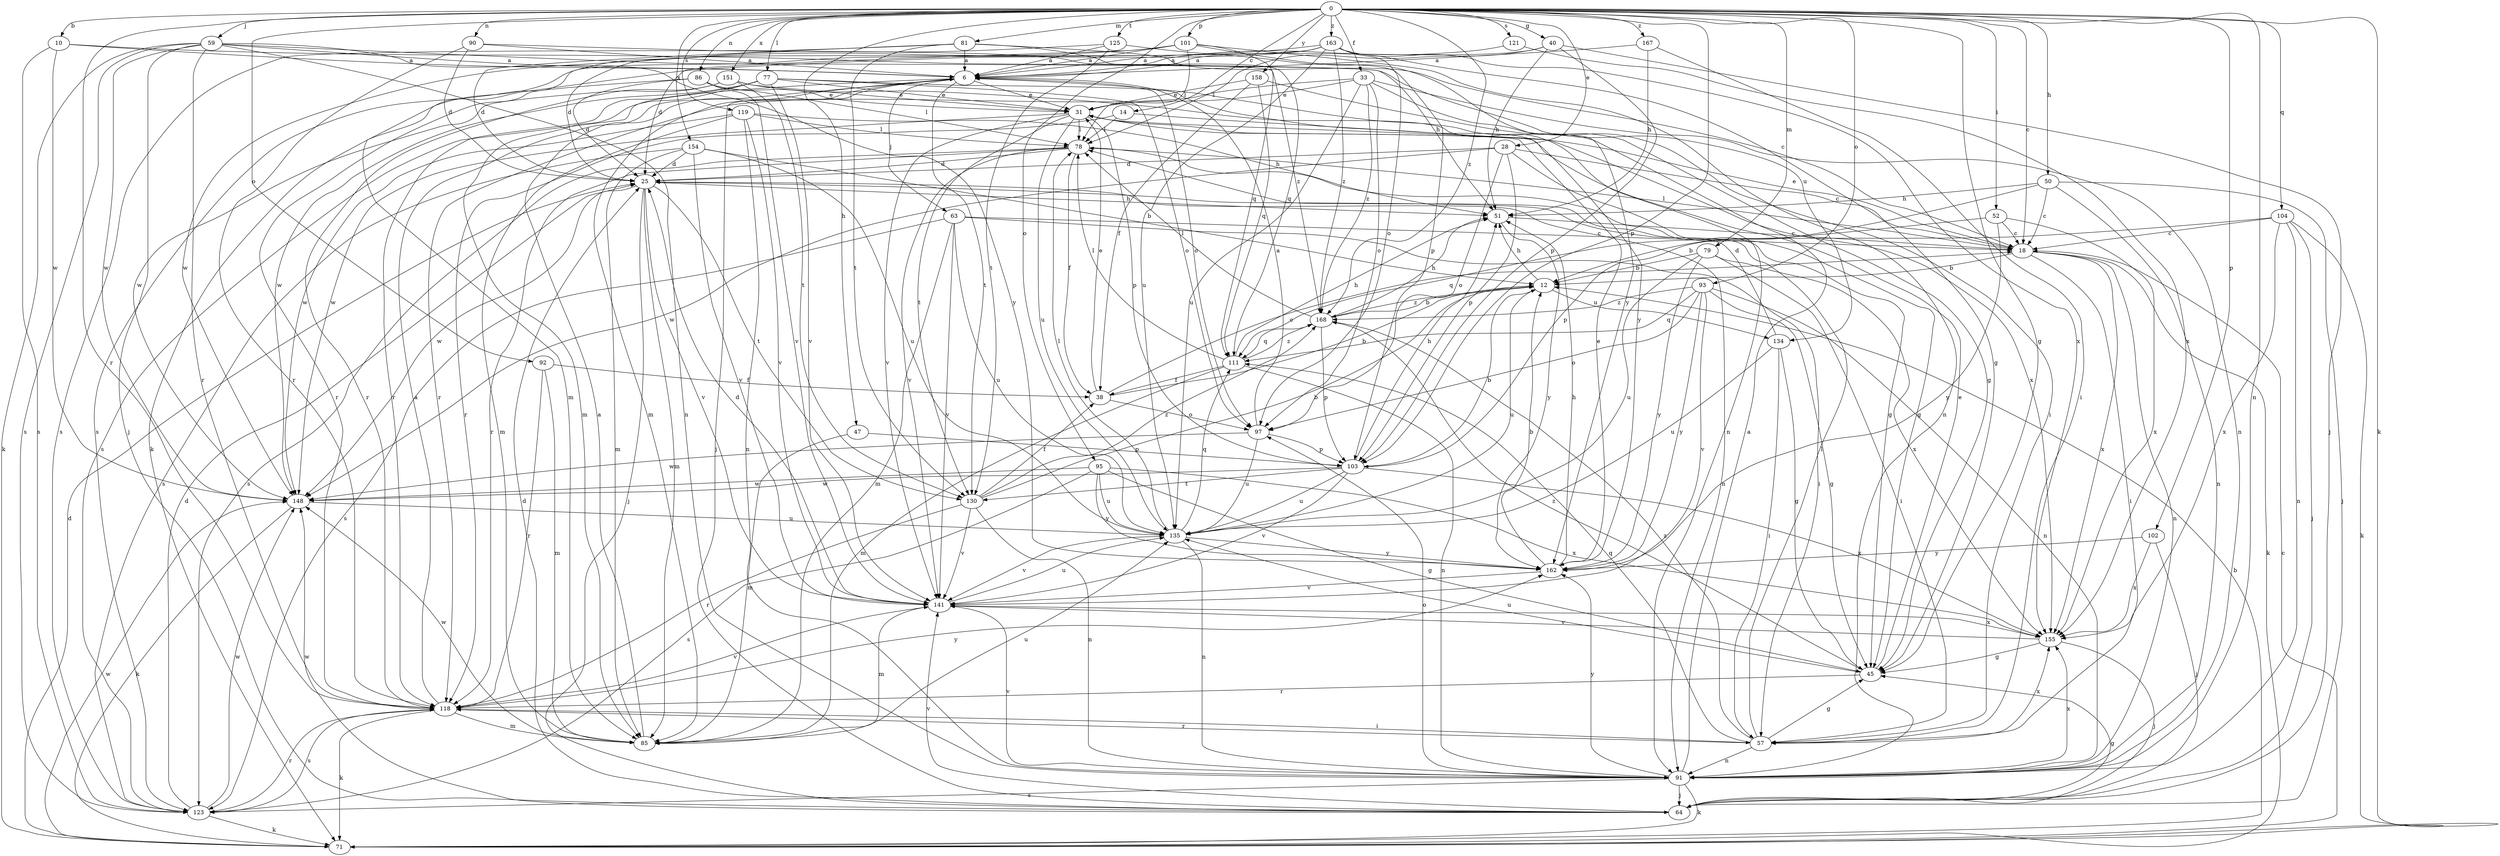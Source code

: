 strict digraph  {
0;
6;
10;
12;
14;
18;
25;
28;
31;
33;
38;
40;
45;
47;
50;
51;
52;
57;
59;
63;
64;
71;
77;
78;
79;
81;
85;
86;
90;
91;
92;
93;
95;
97;
101;
102;
103;
104;
111;
118;
119;
121;
123;
125;
130;
134;
135;
141;
148;
151;
154;
155;
158;
162;
163;
167;
168;
0 -> 10  [label=b];
0 -> 14  [label=c];
0 -> 18  [label=c];
0 -> 28  [label=e];
0 -> 33  [label=f];
0 -> 40  [label=g];
0 -> 45  [label=g];
0 -> 47  [label=h];
0 -> 50  [label=h];
0 -> 52  [label=i];
0 -> 59  [label=j];
0 -> 71  [label=k];
0 -> 77  [label=l];
0 -> 79  [label=m];
0 -> 81  [label=m];
0 -> 86  [label=n];
0 -> 90  [label=n];
0 -> 91  [label=n];
0 -> 92  [label=o];
0 -> 93  [label=o];
0 -> 95  [label=o];
0 -> 101  [label=p];
0 -> 102  [label=p];
0 -> 103  [label=p];
0 -> 104  [label=q];
0 -> 118  [label=r];
0 -> 119  [label=s];
0 -> 121  [label=s];
0 -> 125  [label=t];
0 -> 151  [label=x];
0 -> 154  [label=x];
0 -> 158  [label=y];
0 -> 163  [label=z];
0 -> 167  [label=z];
0 -> 168  [label=z];
6 -> 31  [label=e];
6 -> 63  [label=j];
6 -> 64  [label=j];
6 -> 85  [label=m];
6 -> 97  [label=o];
6 -> 123  [label=s];
6 -> 130  [label=t];
10 -> 6  [label=a];
10 -> 123  [label=s];
10 -> 134  [label=u];
10 -> 148  [label=w];
12 -> 51  [label=h];
12 -> 134  [label=u];
12 -> 135  [label=u];
12 -> 168  [label=z];
14 -> 78  [label=l];
14 -> 118  [label=r];
14 -> 155  [label=x];
18 -> 12  [label=b];
18 -> 31  [label=e];
18 -> 57  [label=i];
18 -> 71  [label=k];
18 -> 78  [label=l];
18 -> 91  [label=n];
18 -> 155  [label=x];
25 -> 51  [label=h];
25 -> 64  [label=j];
25 -> 85  [label=m];
25 -> 91  [label=n];
25 -> 130  [label=t];
25 -> 141  [label=v];
25 -> 148  [label=w];
28 -> 18  [label=c];
28 -> 25  [label=d];
28 -> 45  [label=g];
28 -> 97  [label=o];
28 -> 103  [label=p];
28 -> 148  [label=w];
31 -> 78  [label=l];
31 -> 103  [label=p];
31 -> 130  [label=t];
31 -> 135  [label=u];
31 -> 141  [label=v];
31 -> 148  [label=w];
33 -> 31  [label=e];
33 -> 57  [label=i];
33 -> 91  [label=n];
33 -> 97  [label=o];
33 -> 118  [label=r];
33 -> 135  [label=u];
33 -> 168  [label=z];
38 -> 12  [label=b];
38 -> 18  [label=c];
38 -> 31  [label=e];
38 -> 97  [label=o];
40 -> 6  [label=a];
40 -> 51  [label=h];
40 -> 64  [label=j];
40 -> 78  [label=l];
40 -> 103  [label=p];
45 -> 31  [label=e];
45 -> 118  [label=r];
45 -> 135  [label=u];
45 -> 168  [label=z];
47 -> 85  [label=m];
47 -> 103  [label=p];
50 -> 18  [label=c];
50 -> 51  [label=h];
50 -> 64  [label=j];
50 -> 91  [label=n];
50 -> 103  [label=p];
51 -> 18  [label=c];
51 -> 162  [label=y];
52 -> 12  [label=b];
52 -> 18  [label=c];
52 -> 155  [label=x];
52 -> 162  [label=y];
57 -> 45  [label=g];
57 -> 78  [label=l];
57 -> 91  [label=n];
57 -> 111  [label=q];
57 -> 118  [label=r];
57 -> 155  [label=x];
57 -> 168  [label=z];
59 -> 6  [label=a];
59 -> 51  [label=h];
59 -> 64  [label=j];
59 -> 71  [label=k];
59 -> 91  [label=n];
59 -> 118  [label=r];
59 -> 123  [label=s];
59 -> 148  [label=w];
59 -> 162  [label=y];
63 -> 18  [label=c];
63 -> 57  [label=i];
63 -> 85  [label=m];
63 -> 123  [label=s];
63 -> 135  [label=u];
63 -> 141  [label=v];
64 -> 25  [label=d];
64 -> 45  [label=g];
64 -> 141  [label=v];
64 -> 148  [label=w];
71 -> 12  [label=b];
71 -> 18  [label=c];
71 -> 25  [label=d];
71 -> 148  [label=w];
77 -> 31  [label=e];
77 -> 85  [label=m];
77 -> 97  [label=o];
77 -> 118  [label=r];
77 -> 141  [label=v];
77 -> 148  [label=w];
77 -> 162  [label=y];
78 -> 25  [label=d];
78 -> 38  [label=f];
78 -> 45  [label=g];
78 -> 118  [label=r];
78 -> 123  [label=s];
78 -> 141  [label=v];
79 -> 12  [label=b];
79 -> 57  [label=i];
79 -> 135  [label=u];
79 -> 155  [label=x];
79 -> 162  [label=y];
81 -> 6  [label=a];
81 -> 18  [label=c];
81 -> 25  [label=d];
81 -> 111  [label=q];
81 -> 123  [label=s];
81 -> 130  [label=t];
85 -> 6  [label=a];
85 -> 135  [label=u];
85 -> 148  [label=w];
86 -> 25  [label=d];
86 -> 31  [label=e];
86 -> 78  [label=l];
86 -> 118  [label=r];
86 -> 141  [label=v];
90 -> 6  [label=a];
90 -> 25  [label=d];
90 -> 118  [label=r];
90 -> 168  [label=z];
91 -> 6  [label=a];
91 -> 64  [label=j];
91 -> 71  [label=k];
91 -> 97  [label=o];
91 -> 123  [label=s];
91 -> 141  [label=v];
91 -> 155  [label=x];
91 -> 162  [label=y];
92 -> 38  [label=f];
92 -> 85  [label=m];
92 -> 118  [label=r];
93 -> 45  [label=g];
93 -> 91  [label=n];
93 -> 97  [label=o];
93 -> 111  [label=q];
93 -> 141  [label=v];
93 -> 162  [label=y];
93 -> 168  [label=z];
95 -> 45  [label=g];
95 -> 123  [label=s];
95 -> 135  [label=u];
95 -> 148  [label=w];
95 -> 155  [label=x];
95 -> 162  [label=y];
97 -> 6  [label=a];
97 -> 103  [label=p];
97 -> 135  [label=u];
97 -> 148  [label=w];
101 -> 6  [label=a];
101 -> 25  [label=d];
101 -> 78  [label=l];
101 -> 85  [label=m];
101 -> 91  [label=n];
101 -> 111  [label=q];
101 -> 162  [label=y];
102 -> 64  [label=j];
102 -> 155  [label=x];
102 -> 162  [label=y];
103 -> 12  [label=b];
103 -> 51  [label=h];
103 -> 130  [label=t];
103 -> 135  [label=u];
103 -> 141  [label=v];
103 -> 148  [label=w];
103 -> 155  [label=x];
104 -> 18  [label=c];
104 -> 64  [label=j];
104 -> 71  [label=k];
104 -> 91  [label=n];
104 -> 111  [label=q];
104 -> 155  [label=x];
111 -> 38  [label=f];
111 -> 51  [label=h];
111 -> 78  [label=l];
111 -> 85  [label=m];
111 -> 91  [label=n];
111 -> 168  [label=z];
118 -> 6  [label=a];
118 -> 57  [label=i];
118 -> 71  [label=k];
118 -> 85  [label=m];
118 -> 123  [label=s];
118 -> 141  [label=v];
118 -> 162  [label=y];
119 -> 51  [label=h];
119 -> 78  [label=l];
119 -> 85  [label=m];
119 -> 91  [label=n];
119 -> 141  [label=v];
119 -> 148  [label=w];
121 -> 6  [label=a];
121 -> 155  [label=x];
123 -> 25  [label=d];
123 -> 71  [label=k];
123 -> 118  [label=r];
123 -> 148  [label=w];
125 -> 6  [label=a];
125 -> 25  [label=d];
125 -> 103  [label=p];
125 -> 130  [label=t];
130 -> 12  [label=b];
130 -> 38  [label=f];
130 -> 91  [label=n];
130 -> 118  [label=r];
130 -> 141  [label=v];
130 -> 168  [label=z];
134 -> 25  [label=d];
134 -> 45  [label=g];
134 -> 57  [label=i];
134 -> 135  [label=u];
135 -> 78  [label=l];
135 -> 91  [label=n];
135 -> 111  [label=q];
135 -> 141  [label=v];
135 -> 162  [label=y];
141 -> 25  [label=d];
141 -> 85  [label=m];
141 -> 135  [label=u];
141 -> 155  [label=x];
148 -> 71  [label=k];
148 -> 135  [label=u];
151 -> 31  [label=e];
151 -> 91  [label=n];
151 -> 118  [label=r];
151 -> 130  [label=t];
151 -> 148  [label=w];
154 -> 12  [label=b];
154 -> 25  [label=d];
154 -> 85  [label=m];
154 -> 123  [label=s];
154 -> 135  [label=u];
154 -> 141  [label=v];
155 -> 45  [label=g];
155 -> 64  [label=j];
155 -> 141  [label=v];
158 -> 31  [label=e];
158 -> 38  [label=f];
158 -> 45  [label=g];
158 -> 111  [label=q];
162 -> 12  [label=b];
162 -> 31  [label=e];
162 -> 51  [label=h];
162 -> 141  [label=v];
163 -> 6  [label=a];
163 -> 45  [label=g];
163 -> 71  [label=k];
163 -> 97  [label=o];
163 -> 123  [label=s];
163 -> 135  [label=u];
163 -> 148  [label=w];
163 -> 155  [label=x];
163 -> 168  [label=z];
167 -> 6  [label=a];
167 -> 51  [label=h];
167 -> 57  [label=i];
168 -> 12  [label=b];
168 -> 51  [label=h];
168 -> 78  [label=l];
168 -> 103  [label=p];
168 -> 111  [label=q];
}
